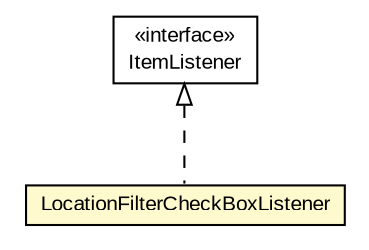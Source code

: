 #!/usr/local/bin/dot
#
# Class diagram 
# Generated by UMLGraph version 5.3 (http://www.umlgraph.org/)
#

digraph G {
	edge [fontname="arial",fontsize=10,labelfontname="arial",labelfontsize=10];
	node [fontname="arial",fontsize=10,shape=plaintext];
	nodesep=0.25;
	ranksep=0.5;
	// context.arch.logging.ExplanationGUI.LocationFilterCheckBoxListener
	c125555 [label=<<table title="context.arch.logging.ExplanationGUI.LocationFilterCheckBoxListener" border="0" cellborder="1" cellspacing="0" cellpadding="2" port="p" bgcolor="lemonChiffon" href="./ExplanationGUI.LocationFilterCheckBoxListener.html">
		<tr><td><table border="0" cellspacing="0" cellpadding="1">
<tr><td align="center" balign="center"> LocationFilterCheckBoxListener </td></tr>
		</table></td></tr>
		</table>>, fontname="arial", fontcolor="black", fontsize=10.0];
	//context.arch.logging.ExplanationGUI.LocationFilterCheckBoxListener implements java.awt.event.ItemListener
	c125662:p -> c125555:p [dir=back,arrowtail=empty,style=dashed];
	// java.awt.event.ItemListener
	c125662 [label=<<table title="java.awt.event.ItemListener" border="0" cellborder="1" cellspacing="0" cellpadding="2" port="p" href="http://java.sun.com/j2se/1.4.2/docs/api/java/awt/event/ItemListener.html">
		<tr><td><table border="0" cellspacing="0" cellpadding="1">
<tr><td align="center" balign="center"> &#171;interface&#187; </td></tr>
<tr><td align="center" balign="center"> ItemListener </td></tr>
		</table></td></tr>
		</table>>, fontname="arial", fontcolor="black", fontsize=10.0];
}

